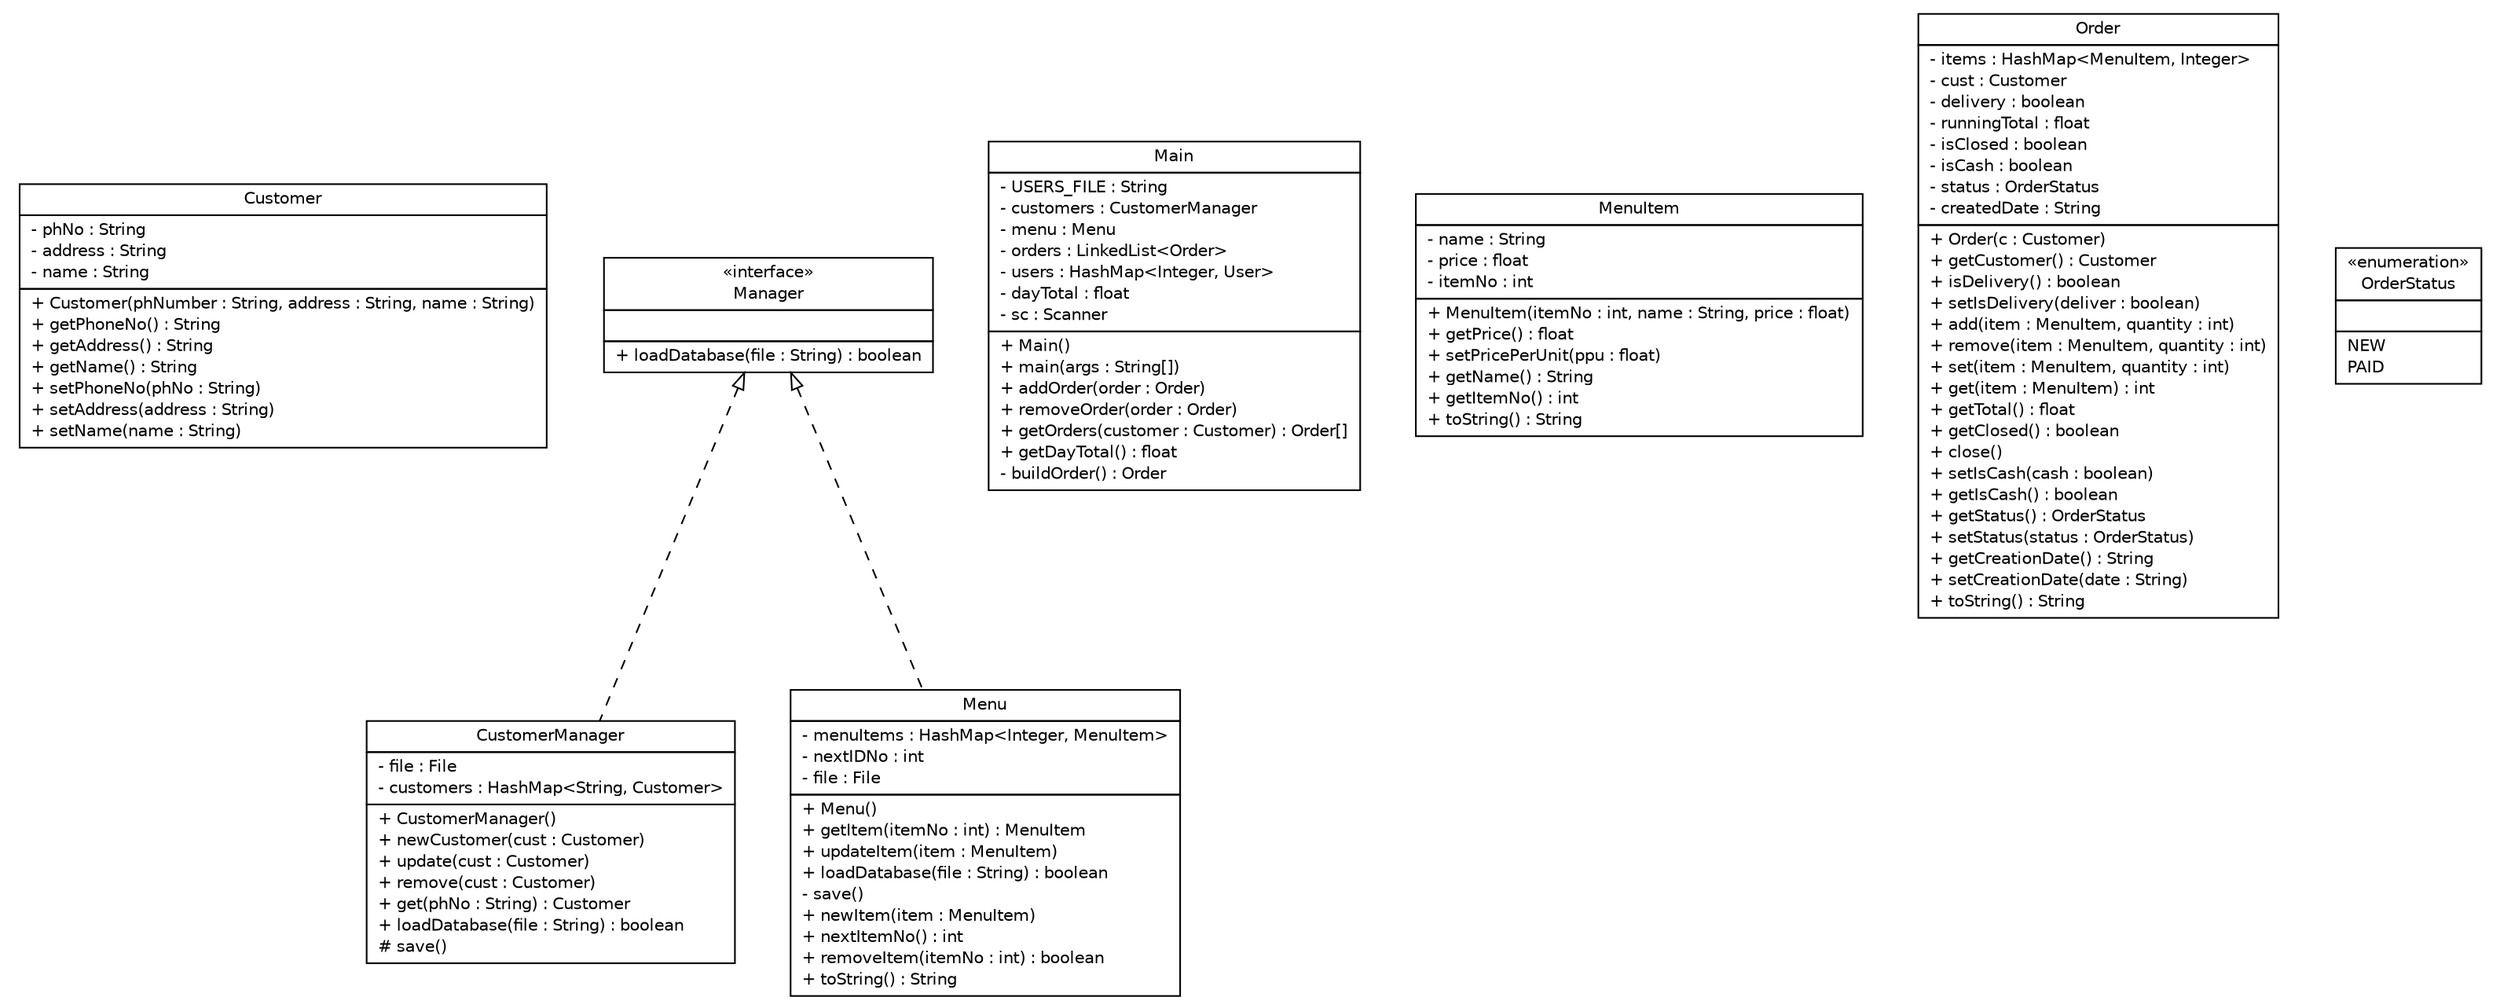 #!/usr/local/bin/dot
#
# Class diagram 
# Generated by UMLGraph version 1.6 (http://www.umlgraph.org/)
#

digraph G {
	edge [fontname="Helvetica",fontsize=10,labelfontname="Helvetica",labelfontsize=10];
	node [fontname="Helvetica",fontsize=10,shape=plaintext];
	nodesep=0.25;
	ranksep=0.5;
	// au.edu.griffith.ict.Customer
	c0 [label=<<table title="au.edu.griffith.ict.Customer" border="0" cellborder="1" cellspacing="0" cellpadding="2" port="p" href="./Customer.html">
		<tr><td><table border="0" cellspacing="0" cellpadding="1">
<tr><td align="center" balign="center"> Customer </td></tr>
		</table></td></tr>
		<tr><td><table border="0" cellspacing="0" cellpadding="1">
<tr><td align="left" balign="left"> - phNo : String </td></tr>
<tr><td align="left" balign="left"> - address : String </td></tr>
<tr><td align="left" balign="left"> - name : String </td></tr>
		</table></td></tr>
		<tr><td><table border="0" cellspacing="0" cellpadding="1">
<tr><td align="left" balign="left"> + Customer(phNumber : String, address : String, name : String) </td></tr>
<tr><td align="left" balign="left"> + getPhoneNo() : String </td></tr>
<tr><td align="left" balign="left"> + getAddress() : String </td></tr>
<tr><td align="left" balign="left"> + getName() : String </td></tr>
<tr><td align="left" balign="left"> + setPhoneNo(phNo : String) </td></tr>
<tr><td align="left" balign="left"> + setAddress(address : String) </td></tr>
<tr><td align="left" balign="left"> + setName(name : String) </td></tr>
		</table></td></tr>
		</table>>, URL="./Customer.html", fontname="Helvetica", fontcolor="black", fontsize=10.0];
	// au.edu.griffith.ict.CustomerManager
	c1 [label=<<table title="au.edu.griffith.ict.CustomerManager" border="0" cellborder="1" cellspacing="0" cellpadding="2" port="p" href="./CustomerManager.html">
		<tr><td><table border="0" cellspacing="0" cellpadding="1">
<tr><td align="center" balign="center"> CustomerManager </td></tr>
		</table></td></tr>
		<tr><td><table border="0" cellspacing="0" cellpadding="1">
<tr><td align="left" balign="left"> - file : File </td></tr>
<tr><td align="left" balign="left"> - customers : HashMap&lt;String, Customer&gt; </td></tr>
		</table></td></tr>
		<tr><td><table border="0" cellspacing="0" cellpadding="1">
<tr><td align="left" balign="left"> + CustomerManager() </td></tr>
<tr><td align="left" balign="left"> + newCustomer(cust : Customer) </td></tr>
<tr><td align="left" balign="left"> + update(cust : Customer) </td></tr>
<tr><td align="left" balign="left"> + remove(cust : Customer) </td></tr>
<tr><td align="left" balign="left"> + get(phNo : String) : Customer </td></tr>
<tr><td align="left" balign="left"> + loadDatabase(file : String) : boolean </td></tr>
<tr><td align="left" balign="left"> # save() </td></tr>
		</table></td></tr>
		</table>>, URL="./CustomerManager.html", fontname="Helvetica", fontcolor="black", fontsize=10.0];
	// au.edu.griffith.ict.Main
	c2 [label=<<table title="au.edu.griffith.ict.Main" border="0" cellborder="1" cellspacing="0" cellpadding="2" port="p" href="./Main.html">
		<tr><td><table border="0" cellspacing="0" cellpadding="1">
<tr><td align="center" balign="center"> Main </td></tr>
		</table></td></tr>
		<tr><td><table border="0" cellspacing="0" cellpadding="1">
<tr><td align="left" balign="left"> - USERS_FILE : String </td></tr>
<tr><td align="left" balign="left"> - customers : CustomerManager </td></tr>
<tr><td align="left" balign="left"> - menu : Menu </td></tr>
<tr><td align="left" balign="left"> - orders : LinkedList&lt;Order&gt; </td></tr>
<tr><td align="left" balign="left"> - users : HashMap&lt;Integer, User&gt; </td></tr>
<tr><td align="left" balign="left"> - dayTotal : float </td></tr>
<tr><td align="left" balign="left"> - sc : Scanner </td></tr>
		</table></td></tr>
		<tr><td><table border="0" cellspacing="0" cellpadding="1">
<tr><td align="left" balign="left"> + Main() </td></tr>
<tr><td align="left" balign="left"> + main(args : String[]) </td></tr>
<tr><td align="left" balign="left"> + addOrder(order : Order) </td></tr>
<tr><td align="left" balign="left"> + removeOrder(order : Order) </td></tr>
<tr><td align="left" balign="left"> + getOrders(customer : Customer) : Order[] </td></tr>
<tr><td align="left" balign="left"> + getDayTotal() : float </td></tr>
<tr><td align="left" balign="left"> - buildOrder() : Order </td></tr>
		</table></td></tr>
		</table>>, URL="./Main.html", fontname="Helvetica", fontcolor="black", fontsize=10.0];
	// au.edu.griffith.ict.Manager
	c3 [label=<<table title="au.edu.griffith.ict.Manager" border="0" cellborder="1" cellspacing="0" cellpadding="2" port="p" href="./Manager.html">
		<tr><td><table border="0" cellspacing="0" cellpadding="1">
<tr><td align="center" balign="center"> &#171;interface&#187; </td></tr>
<tr><td align="center" balign="center"> Manager </td></tr>
		</table></td></tr>
		<tr><td><table border="0" cellspacing="0" cellpadding="1">
<tr><td align="left" balign="left">  </td></tr>
		</table></td></tr>
		<tr><td><table border="0" cellspacing="0" cellpadding="1">
<tr><td align="left" balign="left"> + loadDatabase(file : String) : boolean </td></tr>
		</table></td></tr>
		</table>>, URL="./Manager.html", fontname="Helvetica", fontcolor="black", fontsize=10.0];
	// au.edu.griffith.ict.MenuItem
	c4 [label=<<table title="au.edu.griffith.ict.MenuItem" border="0" cellborder="1" cellspacing="0" cellpadding="2" port="p" href="./MenuItem.html">
		<tr><td><table border="0" cellspacing="0" cellpadding="1">
<tr><td align="center" balign="center"> MenuItem </td></tr>
		</table></td></tr>
		<tr><td><table border="0" cellspacing="0" cellpadding="1">
<tr><td align="left" balign="left"> - name : String </td></tr>
<tr><td align="left" balign="left"> - price : float </td></tr>
<tr><td align="left" balign="left"> - itemNo : int </td></tr>
		</table></td></tr>
		<tr><td><table border="0" cellspacing="0" cellpadding="1">
<tr><td align="left" balign="left"> + MenuItem(itemNo : int, name : String, price : float) </td></tr>
<tr><td align="left" balign="left"> + getPrice() : float </td></tr>
<tr><td align="left" balign="left"> + setPricePerUnit(ppu : float) </td></tr>
<tr><td align="left" balign="left"> + getName() : String </td></tr>
<tr><td align="left" balign="left"> + getItemNo() : int </td></tr>
<tr><td align="left" balign="left"> + toString() : String </td></tr>
		</table></td></tr>
		</table>>, URL="./MenuItem.html", fontname="Helvetica", fontcolor="black", fontsize=10.0];
	// au.edu.griffith.ict.Menu
	c5 [label=<<table title="au.edu.griffith.ict.Menu" border="0" cellborder="1" cellspacing="0" cellpadding="2" port="p" href="./Menu.html">
		<tr><td><table border="0" cellspacing="0" cellpadding="1">
<tr><td align="center" balign="center"> Menu </td></tr>
		</table></td></tr>
		<tr><td><table border="0" cellspacing="0" cellpadding="1">
<tr><td align="left" balign="left"> - menuItems : HashMap&lt;Integer, MenuItem&gt; </td></tr>
<tr><td align="left" balign="left"> - nextIDNo : int </td></tr>
<tr><td align="left" balign="left"> - file : File </td></tr>
		</table></td></tr>
		<tr><td><table border="0" cellspacing="0" cellpadding="1">
<tr><td align="left" balign="left"> + Menu() </td></tr>
<tr><td align="left" balign="left"> + getItem(itemNo : int) : MenuItem </td></tr>
<tr><td align="left" balign="left"> + updateItem(item : MenuItem) </td></tr>
<tr><td align="left" balign="left"> + loadDatabase(file : String) : boolean </td></tr>
<tr><td align="left" balign="left"> - save() </td></tr>
<tr><td align="left" balign="left"> + newItem(item : MenuItem) </td></tr>
<tr><td align="left" balign="left"> + nextItemNo() : int </td></tr>
<tr><td align="left" balign="left"> + removeItem(itemNo : int) : boolean </td></tr>
<tr><td align="left" balign="left"> + toString() : String </td></tr>
		</table></td></tr>
		</table>>, URL="./Menu.html", fontname="Helvetica", fontcolor="black", fontsize=10.0];
	// au.edu.griffith.ict.Order
	c6 [label=<<table title="au.edu.griffith.ict.Order" border="0" cellborder="1" cellspacing="0" cellpadding="2" port="p" href="./Order.html">
		<tr><td><table border="0" cellspacing="0" cellpadding="1">
<tr><td align="center" balign="center"> Order </td></tr>
		</table></td></tr>
		<tr><td><table border="0" cellspacing="0" cellpadding="1">
<tr><td align="left" balign="left"> - items : HashMap&lt;MenuItem, Integer&gt; </td></tr>
<tr><td align="left" balign="left"> - cust : Customer </td></tr>
<tr><td align="left" balign="left"> - delivery : boolean </td></tr>
<tr><td align="left" balign="left"> - runningTotal : float </td></tr>
<tr><td align="left" balign="left"> - isClosed : boolean </td></tr>
<tr><td align="left" balign="left"> - isCash : boolean </td></tr>
<tr><td align="left" balign="left"> - status : OrderStatus </td></tr>
<tr><td align="left" balign="left"> - createdDate : String </td></tr>
		</table></td></tr>
		<tr><td><table border="0" cellspacing="0" cellpadding="1">
<tr><td align="left" balign="left"> + Order(c : Customer) </td></tr>
<tr><td align="left" balign="left"> + getCustomer() : Customer </td></tr>
<tr><td align="left" balign="left"> + isDelivery() : boolean </td></tr>
<tr><td align="left" balign="left"> + setIsDelivery(deliver : boolean) </td></tr>
<tr><td align="left" balign="left"> + add(item : MenuItem, quantity : int) </td></tr>
<tr><td align="left" balign="left"> + remove(item : MenuItem, quantity : int) </td></tr>
<tr><td align="left" balign="left"> + set(item : MenuItem, quantity : int) </td></tr>
<tr><td align="left" balign="left"> + get(item : MenuItem) : int </td></tr>
<tr><td align="left" balign="left"> + getTotal() : float </td></tr>
<tr><td align="left" balign="left"> + getClosed() : boolean </td></tr>
<tr><td align="left" balign="left"> + close() </td></tr>
<tr><td align="left" balign="left"> + setIsCash(cash : boolean) </td></tr>
<tr><td align="left" balign="left"> + getIsCash() : boolean </td></tr>
<tr><td align="left" balign="left"> + getStatus() : OrderStatus </td></tr>
<tr><td align="left" balign="left"> + setStatus(status : OrderStatus) </td></tr>
<tr><td align="left" balign="left"> + getCreationDate() : String </td></tr>
<tr><td align="left" balign="left"> + setCreationDate(date : String) </td></tr>
<tr><td align="left" balign="left"> + toString() : String </td></tr>
		</table></td></tr>
		</table>>, URL="./Order.html", fontname="Helvetica", fontcolor="black", fontsize=10.0];
	// au.edu.griffith.ict.OrderStatus
	c7 [label=<<table title="au.edu.griffith.ict.OrderStatus" border="0" cellborder="1" cellspacing="0" cellpadding="2" port="p" href="./OrderStatus.html">
		<tr><td><table border="0" cellspacing="0" cellpadding="1">
<tr><td align="center" balign="center"> &#171;enumeration&#187; </td></tr>
<tr><td align="center" balign="center"> OrderStatus </td></tr>
		</table></td></tr>
		<tr><td><table border="0" cellspacing="0" cellpadding="1">
<tr><td align="left" balign="left">  </td></tr>
		</table></td></tr>
		<tr><td><table border="0" cellspacing="0" cellpadding="1">
<tr><td align="left" balign="left"> NEW </td></tr>
<tr><td align="left" balign="left"> PAID </td></tr>
		</table></td></tr>
		</table>>, URL="./OrderStatus.html", fontname="Helvetica", fontcolor="black", fontsize=10.0];
	//au.edu.griffith.ict.CustomerManager implements au.edu.griffith.ict.Manager
	c3:p -> c1:p [dir=back,arrowtail=empty,style=dashed];
	//au.edu.griffith.ict.Menu implements au.edu.griffith.ict.Manager
	c3:p -> c5:p [dir=back,arrowtail=empty,style=dashed];
}

